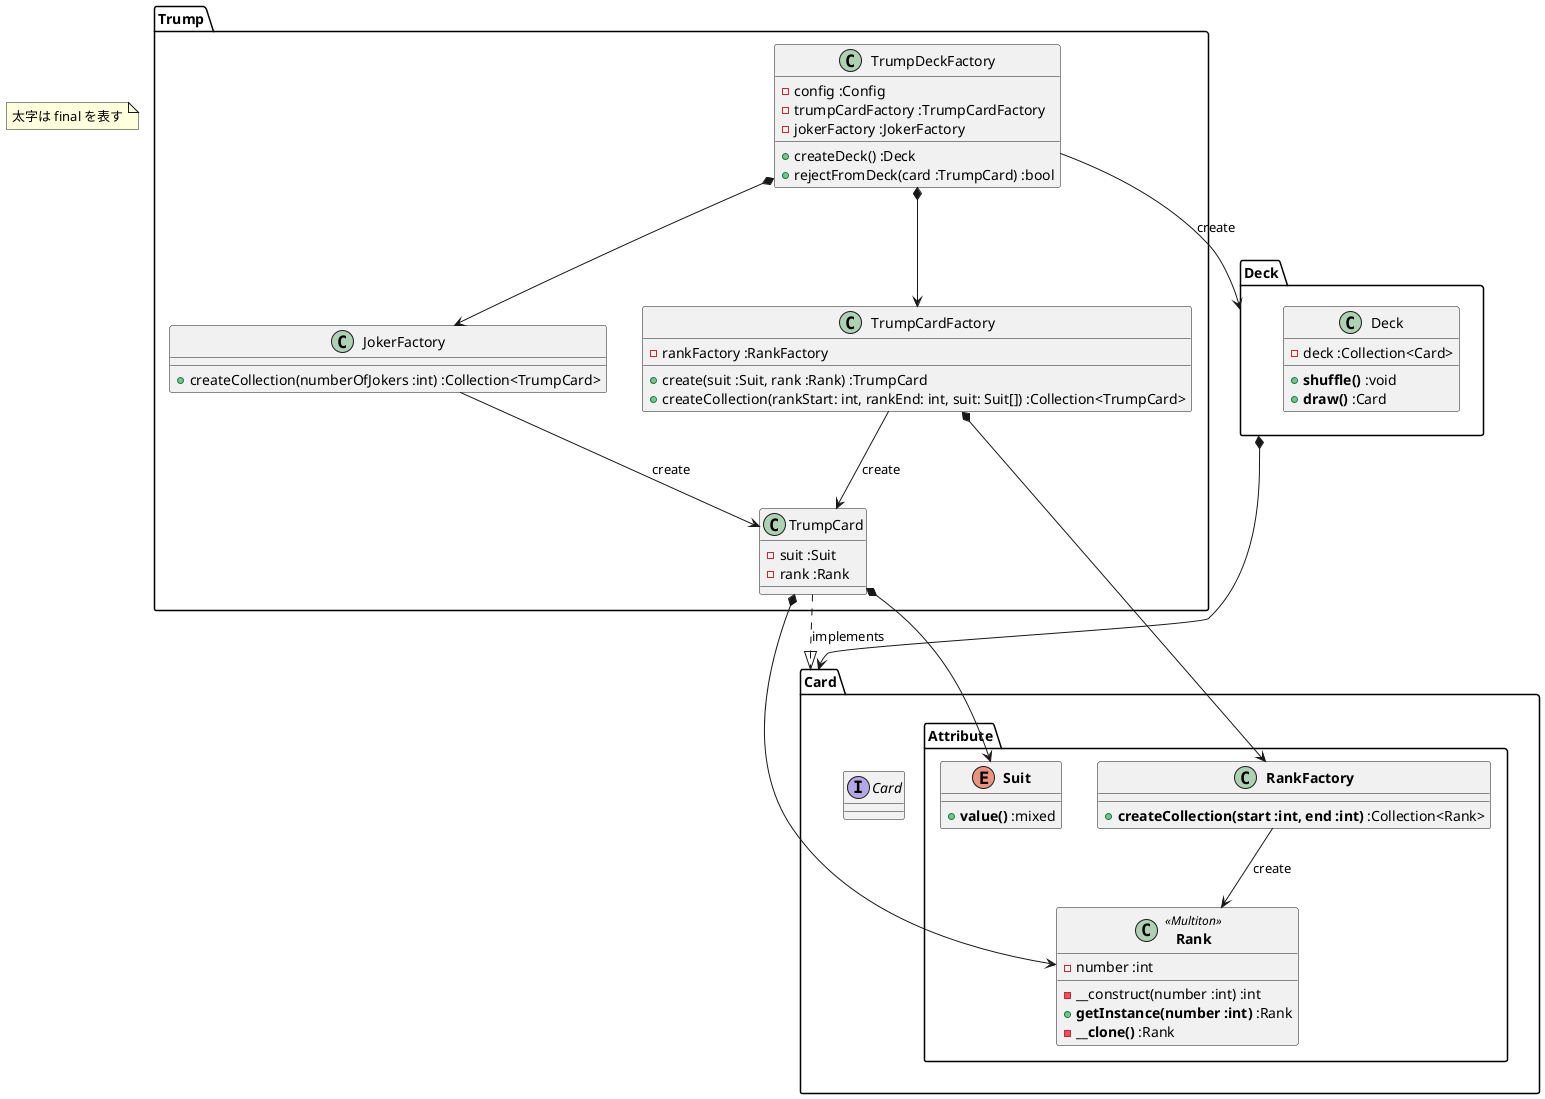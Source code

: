 @startuml
note as N
  太字は final を表す
end note

package Card {
    interface "Card"

    package Attribute {
        class "<b>Rank</b>" as Rank <<Multiton>> {
            - __construct(number :int) :int
            - number :int
            + <b>getInstance(number :int)</b> :Rank
            - <b>__clone()</b> :Rank
        }

        class "<b>RankFactory</b>" as RankFactory {
            + <b>createCollection(start :int, end :int)</b> :Collection<Rank>
        }

        enum "<b>Suit</b>" as Suit {
            + <b>value()</b> :mixed
        }
    }
}

package Trump {
    class "TrumpCard" as TrumpCard {
        - suit :Suit
        - rank :Rank
    }

    class "TrumpDeckFactory" as TrumpDeckFactory {
        - config :Config
        - trumpCardFactory :TrumpCardFactory
        - jokerFactory :JokerFactory
        + createDeck() :Deck
        + rejectFromDeck(card :TrumpCard) :bool
    }

    class "TrumpCardFactory" as TrumpCardFactory {
        - rankFactory :RankFactory
        + create(suit :Suit, rank :Rank) :TrumpCard
        + createCollection(rankStart: int, rankEnd: int, suit: Suit[]) :Collection<TrumpCard>
    }

    class "JokerFactory" as JokerFactory {
        + createCollection(numberOfJokers :int) :Collection<TrumpCard>
    }
}

package Deck {
    class "Deck" as Deck {
        - deck :Collection<Card>
        + <b>shuffle()</b> :void
        + <b>draw()</b> :Card
    }
}

TrumpCard *--> Rank
TrumpCard *--> Suit
TrumpCard ..|> Card :implements
TrumpDeckFactory *--> JokerFactory
TrumpDeckFactory *--> TrumpCardFactory
TrumpDeckFactory --> Deck :create
JokerFactory --> TrumpCard :create
TrumpCardFactory --> TrumpCard :create
TrumpCardFactory *--> RankFactory
RankFactory --> Rank :create
Deck *--> Card

@enduml
